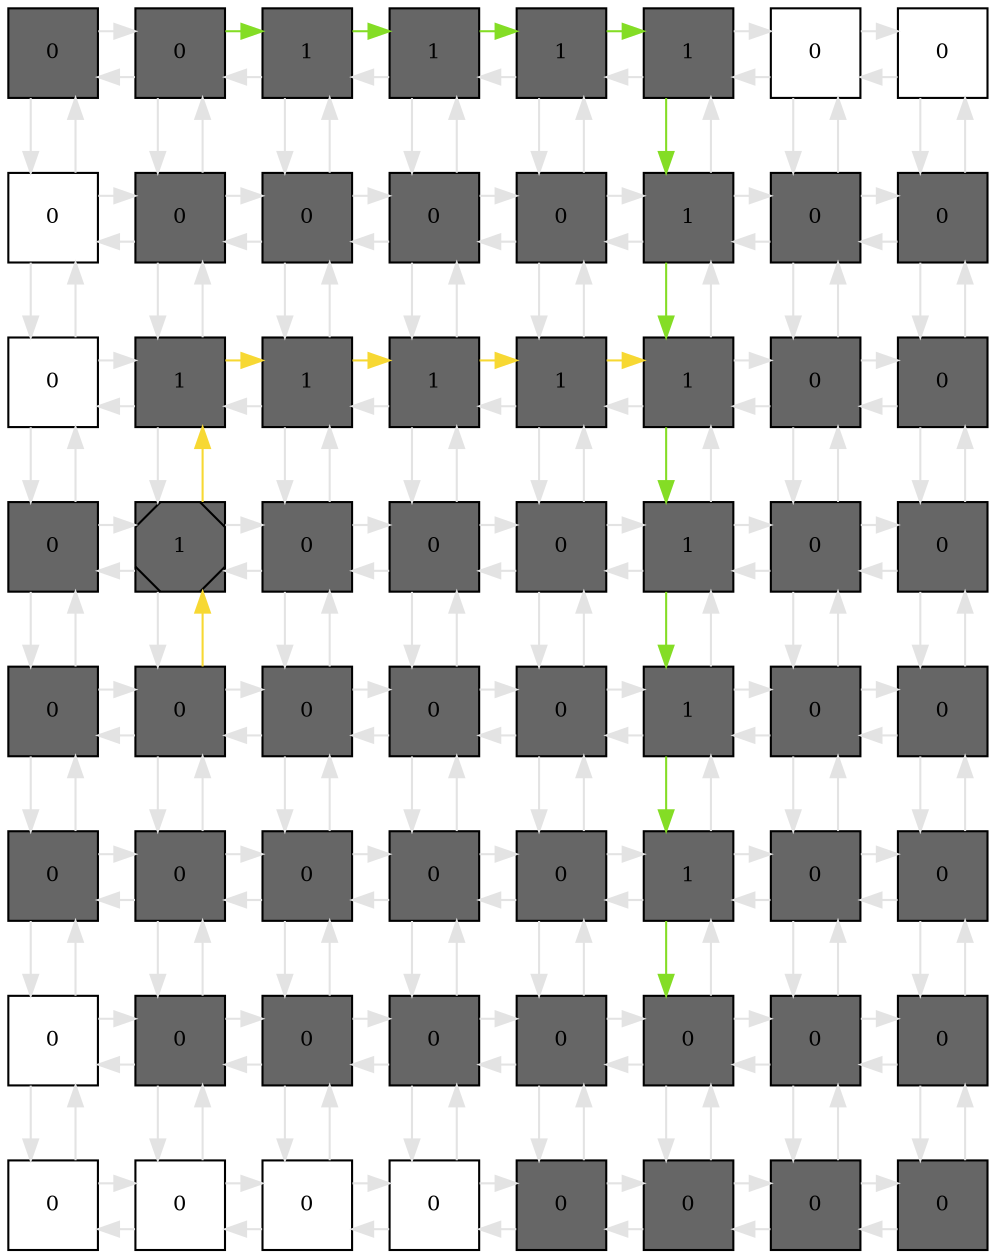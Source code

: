 digraph layout  {
rankdir=TB;
splines=ortho;
node [fixedsize=false, style=filled, width="0.6"];
edge [constraint=false];
0 [fillcolor="#666666", fontsize=10, label=0, shape=square, tooltip="name:  TGFBR_stimulus ,\nin_degree: 2,\nout_degree: 2"];
1 [fillcolor="#666666", fontsize=10, label=0, shape=square, tooltip="name:  TGFBR ,\nin_degree: 3,\nout_degree: 3"];
2 [fillcolor="#666666", fontsize=10, label=1, shape=square, tooltip="name:  SMAD ,\nin_degree: 3,\nout_degree: 3"];
3 [fillcolor="#666666", fontsize=10, label=1, shape=square, tooltip="name:  DNA_damage ,\nin_degree: 3,\nout_degree: 3"];
4 [fillcolor="#666666", fontsize=10, label=1, shape=square, tooltip="name:  notMDM2 ,\nin_degree: 3,\nout_degree: 3"];
5 [fillcolor="#666666", fontsize=10, label=1, shape=square, tooltip="name:  p14 ,\nin_degree: 3,\nout_degree: 3"];
6 [fillcolor="#FFFFFF", fontsize=10, label=0, shape=square, tooltip="name: None,\nin_degree: 3,\nout_degree: 3"];
7 [fillcolor="#FFFFFF", fontsize=10, label=0, shape=square, tooltip="name: None,\nin_degree: 2,\nout_degree: 2"];
8 [fillcolor="#FFFFFF", fontsize=10, label=0, shape=square, tooltip="name: None,\nin_degree: 3,\nout_degree: 3"];
9 [fillcolor="#666666", fontsize=10, label=0, shape=square, tooltip="name:  TAK1 ,\nin_degree: 4,\nout_degree: 4"];
10 [fillcolor="#666666", fontsize=10, label=0, shape=square, tooltip="name:  GADD45 ,\nin_degree: 4,\nout_degree: 4"];
11 [fillcolor="#666666", fontsize=10, label=0, shape=square, tooltip="name:  ATM ,\nin_degree: 4,\nout_degree: 4"];
12 [fillcolor="#666666", fontsize=10, label=0, shape=square, tooltip="name:  p53 ,\nin_degree: 4,\nout_degree: 4"];
13 [fillcolor="#666666", fontsize=10, label=1, shape=square, tooltip="name:  MDM2 ,\nin_degree: 4,\nout_degree: 4"];
14 [fillcolor="#666666", fontsize=10, label=0, shape=square, tooltip="name:  PTEN ,\nin_degree: 4,\nout_degree: 4"];
15 [fillcolor="#666666", fontsize=10, label=0, shape=square, tooltip="name:  Growth_Arrest ,\nin_degree: 3,\nout_degree: 3"];
16 [fillcolor="#FFFFFF", fontsize=10, label=0, shape=square, tooltip="name: None,\nin_degree: 3,\nout_degree: 3"];
17 [fillcolor="#666666", fontsize=10, label=1, shape=square, tooltip="name:  MTK1 ,\nin_degree: 4,\nout_degree: 4"];
18 [fillcolor="#666666", fontsize=10, label=1, shape=square, tooltip="name:  TAOK ,\nin_degree: 4,\nout_degree: 4"];
19 [fillcolor="#666666", fontsize=10, label=1, shape=square, tooltip="name:  BCL2 ,\nin_degree: 4,\nout_degree: 4"];
20 [fillcolor="#666666", fontsize=10, label=1, shape=square, tooltip="name:  Apoptosis ,\nin_degree: 4,\nout_degree: 4"];
21 [fillcolor="#666666", fontsize=10, label=1, shape=square, tooltip="name:  FOXO3 ,\nin_degree: 4,\nout_degree: 4"];
22 [fillcolor="#666666", fontsize=10, label=0, shape=square, tooltip="name:  AKT ,\nin_degree: 4,\nout_degree: 4"];
23 [fillcolor="#666666", fontsize=10, label=0, shape=square, tooltip="name:  p21 ,\nin_degree: 3,\nout_degree: 3"];
24 [fillcolor="#666666", fontsize=10, label=0, shape=square, tooltip="name:  MAX ,\nin_degree: 3,\nout_degree: 3"];
25 [fillcolor="#666666", fontsize=10, label=1, shape=Msquare, tooltip="name:  p38 ,\nin_degree: 4,\nout_degree: 4"];
26 [fillcolor="#666666", fontsize=10, label=0, shape=square, tooltip="name:  ATF2 ,\nin_degree: 4,\nout_degree: 4"];
27 [fillcolor="#666666", fontsize=10, label=0, shape=square, tooltip="name:  CREB ,\nin_degree: 4,\nout_degree: 4"];
28 [fillcolor="#666666", fontsize=10, label=0, shape=square, tooltip="name:  MSK ,\nin_degree: 4,\nout_degree: 4"];
29 [fillcolor="#666666", fontsize=10, label=1, shape=square, tooltip="name:  MYC ,\nin_degree: 4,\nout_degree: 4"];
30 [fillcolor="#666666", fontsize=10, label=0, shape=square, tooltip="name:  PDK1 ,\nin_degree: 4,\nout_degree: 4"];
31 [fillcolor="#666666", fontsize=10, label=0, shape=square, tooltip="name:  Proliferation ,\nin_degree: 3,\nout_degree: 3"];
32 [fillcolor="#666666", fontsize=10, label=0, shape=square, tooltip="name:  notDUSP1 ,\nin_degree: 3,\nout_degree: 3"];
33 [fillcolor="#666666", fontsize=10, label=0, shape=square, tooltip="name:  JNK ,\nin_degree: 4,\nout_degree: 4"];
34 [fillcolor="#666666", fontsize=10, label=0, shape=square, tooltip="name:  MAP3K1_3 ,\nin_degree: 4,\nout_degree: 4"];
35 [fillcolor="#666666", fontsize=10, label=0, shape=square, tooltip="name:  DUSP1 ,\nin_degree: 4,\nout_degree: 4"];
36 [fillcolor="#666666", fontsize=10, label=0, shape=square, tooltip="name:  RAS ,\nin_degree: 4,\nout_degree: 4"];
37 [fillcolor="#666666", fontsize=10, label=1, shape=square, tooltip="name:  PI3K ,\nin_degree: 4,\nout_degree: 4"];
38 [fillcolor="#666666", fontsize=10, label=0, shape=square, tooltip="name:  RAF ,\nin_degree: 4,\nout_degree: 4"];
39 [fillcolor="#666666", fontsize=10, label=0, shape=square, tooltip="name:  p70 ,\nin_degree: 3,\nout_degree: 3"];
40 [fillcolor="#666666", fontsize=10, label=0, shape=square, tooltip="name:  PPP2CA ,\nin_degree: 3,\nout_degree: 3"];
41 [fillcolor="#666666", fontsize=10, label=0, shape=square, tooltip="name:  ELK1 ,\nin_degree: 4,\nout_degree: 4"];
42 [fillcolor="#666666", fontsize=10, label=0, shape=square, tooltip="name:  MEK1_2 ,\nin_degree: 4,\nout_degree: 4"];
43 [fillcolor="#666666", fontsize=10, label=0, shape=square, tooltip="name:  FOS ,\nin_degree: 4,\nout_degree: 4"];
44 [fillcolor="#666666", fontsize=10, label=0, shape=square, tooltip="name:  ERK ,\nin_degree: 4,\nout_degree: 4"];
45 [fillcolor="#666666", fontsize=10, label=1, shape=square, tooltip="name:  GAB1 ,\nin_degree: 4,\nout_degree: 4"];
46 [fillcolor="#666666", fontsize=10, label=0, shape=square, tooltip="name:  PKC ,\nin_degree: 4,\nout_degree: 4"];
47 [fillcolor="#666666", fontsize=10, label=0, shape=square, tooltip="name:  PLCG ,\nin_degree: 3,\nout_degree: 3"];
48 [fillcolor="#FFFFFF", fontsize=10, label=0, shape=square, tooltip="name: None,\nin_degree: 3,\nout_degree: 3"];
49 [fillcolor="#666666", fontsize=10, label=0, shape=square, tooltip="name:  JUN ,\nin_degree: 4,\nout_degree: 4"];
50 [fillcolor="#666666", fontsize=10, label=0, shape=square, tooltip="name:  AP1 ,\nin_degree: 4,\nout_degree: 4"];
51 [fillcolor="#666666", fontsize=10, label=0, shape=square, tooltip="name:  RSK ,\nin_degree: 4,\nout_degree: 4"];
52 [fillcolor="#666666", fontsize=10, label=0, shape=square, tooltip="name:  SOS ,\nin_degree: 4,\nout_degree: 4"];
53 [fillcolor="#666666", fontsize=10, label=0, shape=square, tooltip="name:  GRB2 ,\nin_degree: 4,\nout_degree: 4"];
54 [fillcolor="#666666", fontsize=10, label=0, shape=square, tooltip="name:  EGFR ,\nin_degree: 4,\nout_degree: 4"];
55 [fillcolor="#666666", fontsize=10, label=0, shape=square, tooltip="name:  EGFR_stimulus ,\nin_degree: 3,\nout_degree: 3"];
56 [fillcolor="#FFFFFF", fontsize=10, label=0, shape=square, tooltip="name: None,\nin_degree: 2,\nout_degree: 2"];
57 [fillcolor="#FFFFFF", fontsize=10, label=0, shape=square, tooltip="name: None,\nin_degree: 3,\nout_degree: 3"];
58 [fillcolor="#FFFFFF", fontsize=10, label=0, shape=square, tooltip="name: None,\nin_degree: 3,\nout_degree: 3"];
59 [fillcolor="#FFFFFF", fontsize=10, label=0, shape=square, tooltip="name: None,\nin_degree: 3,\nout_degree: 3"];
60 [fillcolor="#666666", fontsize=10, label=0, shape=square, tooltip="name:  SPRY ,\nin_degree: 3,\nout_degree: 3"];
61 [fillcolor="#666666", fontsize=10, label=0, shape=square, tooltip="name:  FRS2 ,\nin_degree: 3,\nout_degree: 3"];
62 [fillcolor="#666666", fontsize=10, label=0, shape=square, tooltip="name:  FGFR3 ,\nin_degree: 3,\nout_degree: 3"];
63 [fillcolor="#666666", fontsize=10, label=0, shape=square, tooltip="name:  FGFR3_stimulus ,\nin_degree: 2,\nout_degree: 2"];
0 -> 1  [color=grey89, style="penwidth(0.1)", tooltip=" ", weight=1];
0 -> 8  [color=grey89, style="penwidth(0.1)", tooltip=" ", weight=1];
1 -> 0  [color=grey89, style="penwidth(0.1)", tooltip=" ", weight=1];
1 -> 2  [color="#84DD25", style="penwidth(0.1)", tooltip="1( TGFBR ) to 53( GRB2 )", weight=1];
1 -> 9  [color=grey89, style="penwidth(0.1)", tooltip=" ", weight=1];
2 -> 1  [color=grey89, style="penwidth(0.1)", tooltip=" ", weight=1];
2 -> 3  [color="#84DD25", style="penwidth(0.1)", tooltip="1( TGFBR ) to 53( GRB2 )", weight=1];
2 -> 10  [color=grey89, style="penwidth(0.1)", tooltip=" ", weight=1];
3 -> 2  [color=grey89, style="penwidth(0.1)", tooltip=" ", weight=1];
3 -> 4  [color="#84DD25", style="penwidth(0.1)", tooltip="1( TGFBR ) to 53( GRB2 )", weight=1];
3 -> 11  [color=grey89, style="penwidth(0.1)", tooltip=" ", weight=1];
4 -> 3  [color=grey89, style="penwidth(0.1)", tooltip=" ", weight=1];
4 -> 5  [color="#84DD25", style="penwidth(0.1)", tooltip="1( TGFBR ) to 53( GRB2 )", weight=1];
4 -> 12  [color=grey89, style="penwidth(0.1)", tooltip=" ", weight=1];
5 -> 4  [color=grey89, style="penwidth(0.1)", tooltip=" ", weight=1];
5 -> 6  [color=grey89, style="penwidth(0.1)", tooltip=" ", weight=1];
5 -> 13  [color="#84DD25", style="penwidth(0.1)", tooltip="1( TGFBR ) to 53( GRB2 )", weight=1];
6 -> 5  [color=grey89, style="penwidth(0.1)", tooltip=" ", weight=1];
6 -> 7  [color=grey89, style="penwidth(0.1)", tooltip=" ", weight=1];
6 -> 14  [color=grey89, style="penwidth(0.1)", tooltip=" ", weight=1];
7 -> 6  [color=grey89, style="penwidth(0.1)", tooltip=" ", weight=1];
7 -> 15  [color=grey89, style="penwidth(0.1)", tooltip=" ", weight=1];
8 -> 0  [color=grey89, style="penwidth(0.1)", tooltip=" ", weight=1];
8 -> 9  [color=grey89, style="penwidth(0.1)", tooltip=" ", weight=1];
8 -> 16  [color=grey89, style="penwidth(0.1)", tooltip=" ", weight=1];
9 -> 1  [color=grey89, style="penwidth(0.1)", tooltip=" ", weight=1];
9 -> 8  [color=grey89, style="penwidth(0.1)", tooltip=" ", weight=1];
9 -> 10  [color=grey89, style="penwidth(0.1)", tooltip=" ", weight=1];
9 -> 17  [color=grey89, style="penwidth(0.1)", tooltip=" ", weight=1];
10 -> 2  [color=grey89, style="penwidth(0.1)", tooltip=" ", weight=1];
10 -> 9  [color=grey89, style="penwidth(0.1)", tooltip=" ", weight=1];
10 -> 11  [color=grey89, style="penwidth(0.1)", tooltip=" ", weight=1];
10 -> 18  [color=grey89, style="penwidth(0.1)", tooltip=" ", weight=1];
11 -> 3  [color=grey89, style="penwidth(0.1)", tooltip=" ", weight=1];
11 -> 10  [color=grey89, style="penwidth(0.1)", tooltip=" ", weight=1];
11 -> 12  [color=grey89, style="penwidth(0.1)", tooltip=" ", weight=1];
11 -> 19  [color=grey89, style="penwidth(0.1)", tooltip=" ", weight=1];
12 -> 4  [color=grey89, style="penwidth(0.1)", tooltip=" ", weight=1];
12 -> 11  [color=grey89, style="penwidth(0.1)", tooltip=" ", weight=1];
12 -> 13  [color=grey89, style="penwidth(0.1)", tooltip=" ", weight=1];
12 -> 20  [color=grey89, style="penwidth(0.1)", tooltip=" ", weight=1];
13 -> 5  [color=grey89, style="penwidth(0.1)", tooltip=" ", weight=1];
13 -> 12  [color=grey89, style="penwidth(0.1)", tooltip=" ", weight=1];
13 -> 14  [color=grey89, style="penwidth(0.1)", tooltip=" ", weight=1];
13 -> 21  [color="#84DD25", style="penwidth(0.1)", tooltip="1( TGFBR ) to 53( GRB2 )", weight=1];
14 -> 6  [color=grey89, style="penwidth(0.1)", tooltip=" ", weight=1];
14 -> 13  [color=grey89, style="penwidth(0.1)", tooltip=" ", weight=1];
14 -> 15  [color=grey89, style="penwidth(0.1)", tooltip=" ", weight=1];
14 -> 22  [color=grey89, style="penwidth(0.1)", tooltip=" ", weight=1];
15 -> 7  [color=grey89, style="penwidth(0.1)", tooltip=" ", weight=1];
15 -> 14  [color=grey89, style="penwidth(0.1)", tooltip=" ", weight=1];
15 -> 23  [color=grey89, style="penwidth(0.1)", tooltip=" ", weight=1];
16 -> 8  [color=grey89, style="penwidth(0.1)", tooltip=" ", weight=1];
16 -> 17  [color=grey89, style="penwidth(0.1)", tooltip=" ", weight=1];
16 -> 24  [color=grey89, style="penwidth(0.1)", tooltip=" ", weight=1];
17 -> 9  [color=grey89, style="penwidth(0.1)", tooltip=" ", weight=1];
17 -> 16  [color=grey89, style="penwidth(0.1)", tooltip=" ", weight=1];
17 -> 18  [color="#F7D833", style="penwidth(0.1)", tooltip="33( JNK ) to 21( FOXO3 )", weight=1];
17 -> 25  [color=grey89, style="penwidth(0.1)", tooltip=" ", weight=1];
18 -> 10  [color=grey89, style="penwidth(0.1)", tooltip=" ", weight=1];
18 -> 17  [color=grey89, style="penwidth(0.1)", tooltip=" ", weight=1];
18 -> 19  [color="#F7D833", style="penwidth(0.1)", tooltip="33( JNK ) to 21( FOXO3 )", weight=1];
18 -> 26  [color=grey89, style="penwidth(0.1)", tooltip=" ", weight=1];
19 -> 11  [color=grey89, style="penwidth(0.1)", tooltip=" ", weight=1];
19 -> 18  [color=grey89, style="penwidth(0.1)", tooltip=" ", weight=1];
19 -> 20  [color="#F7D833", style="penwidth(0.1)", tooltip="33( JNK ) to 21( FOXO3 )", weight=1];
19 -> 27  [color=grey89, style="penwidth(0.1)", tooltip=" ", weight=1];
20 -> 12  [color=grey89, style="penwidth(0.1)", tooltip=" ", weight=1];
20 -> 19  [color=grey89, style="penwidth(0.1)", tooltip=" ", weight=1];
20 -> 21  [color="#F7D833", style="penwidth(0.1)", tooltip="33( JNK ) to 21( FOXO3 )", weight=1];
20 -> 28  [color=grey89, style="penwidth(0.1)", tooltip=" ", weight=1];
21 -> 13  [color=grey89, style="penwidth(0.1)", tooltip=" ", weight=1];
21 -> 20  [color=grey89, style="penwidth(0.1)", tooltip=" ", weight=1];
21 -> 22  [color=grey89, style="penwidth(0.1)", tooltip=" ", weight=1];
21 -> 29  [color="#84DD25", style="penwidth(0.1)", tooltip="1( TGFBR ) to 53( GRB2 )", weight=1];
22 -> 14  [color=grey89, style="penwidth(0.1)", tooltip=" ", weight=1];
22 -> 21  [color=grey89, style="penwidth(0.1)", tooltip=" ", weight=1];
22 -> 23  [color=grey89, style="penwidth(0.1)", tooltip=" ", weight=1];
22 -> 30  [color=grey89, style="penwidth(0.1)", tooltip=" ", weight=1];
23 -> 15  [color=grey89, style="penwidth(0.1)", tooltip=" ", weight=1];
23 -> 22  [color=grey89, style="penwidth(0.1)", tooltip=" ", weight=1];
23 -> 31  [color=grey89, style="penwidth(0.1)", tooltip=" ", weight=1];
24 -> 16  [color=grey89, style="penwidth(0.1)", tooltip=" ", weight=1];
24 -> 25  [color=grey89, style="penwidth(0.1)", tooltip=" ", weight=1];
24 -> 32  [color=grey89, style="penwidth(0.1)", tooltip=" ", weight=1];
25 -> 17  [color="#F7D833", style="penwidth(0.1)", tooltip="33( JNK ) to 21( FOXO3 )", weight=1];
25 -> 24  [color=grey89, style="penwidth(0.1)", tooltip=" ", weight=1];
25 -> 26  [color=grey89, style="penwidth(0.1)", tooltip=" ", weight=1];
25 -> 33  [color=grey89, style="penwidth(0.1)", tooltip=" ", weight=1];
26 -> 18  [color=grey89, style="penwidth(0.1)", tooltip=" ", weight=1];
26 -> 25  [color=grey89, style="penwidth(0.1)", tooltip=" ", weight=1];
26 -> 27  [color=grey89, style="penwidth(0.1)", tooltip=" ", weight=1];
26 -> 34  [color=grey89, style="penwidth(0.1)", tooltip=" ", weight=1];
27 -> 19  [color=grey89, style="penwidth(0.1)", tooltip=" ", weight=1];
27 -> 26  [color=grey89, style="penwidth(0.1)", tooltip=" ", weight=1];
27 -> 28  [color=grey89, style="penwidth(0.1)", tooltip=" ", weight=1];
27 -> 35  [color=grey89, style="penwidth(0.1)", tooltip=" ", weight=1];
28 -> 20  [color=grey89, style="penwidth(0.1)", tooltip=" ", weight=1];
28 -> 27  [color=grey89, style="penwidth(0.1)", tooltip=" ", weight=1];
28 -> 29  [color=grey89, style="penwidth(0.1)", tooltip=" ", weight=1];
28 -> 36  [color=grey89, style="penwidth(0.1)", tooltip=" ", weight=1];
29 -> 21  [color=grey89, style="penwidth(0.1)", tooltip=" ", weight=1];
29 -> 28  [color=grey89, style="penwidth(0.1)", tooltip=" ", weight=1];
29 -> 30  [color=grey89, style="penwidth(0.1)", tooltip=" ", weight=1];
29 -> 37  [color="#84DD25", style="penwidth(0.1)", tooltip="1( TGFBR ) to 53( GRB2 )", weight=1];
30 -> 22  [color=grey89, style="penwidth(0.1)", tooltip=" ", weight=1];
30 -> 29  [color=grey89, style="penwidth(0.1)", tooltip=" ", weight=1];
30 -> 31  [color=grey89, style="penwidth(0.1)", tooltip=" ", weight=1];
30 -> 38  [color=grey89, style="penwidth(0.1)", tooltip=" ", weight=1];
31 -> 23  [color=grey89, style="penwidth(0.1)", tooltip=" ", weight=1];
31 -> 30  [color=grey89, style="penwidth(0.1)", tooltip=" ", weight=1];
31 -> 39  [color=grey89, style="penwidth(0.1)", tooltip=" ", weight=1];
32 -> 24  [color=grey89, style="penwidth(0.1)", tooltip=" ", weight=1];
32 -> 33  [color=grey89, style="penwidth(0.1)", tooltip=" ", weight=1];
32 -> 40  [color=grey89, style="penwidth(0.1)", tooltip=" ", weight=1];
33 -> 25  [color="#F7D833", style="penwidth(0.1)", tooltip="33( JNK ) to 21( FOXO3 )", weight=1];
33 -> 32  [color=grey89, style="penwidth(0.1)", tooltip=" ", weight=1];
33 -> 34  [color=grey89, style="penwidth(0.1)", tooltip=" ", weight=1];
33 -> 41  [color=grey89, style="penwidth(0.1)", tooltip=" ", weight=1];
34 -> 26  [color=grey89, style="penwidth(0.1)", tooltip=" ", weight=1];
34 -> 33  [color=grey89, style="penwidth(0.1)", tooltip=" ", weight=1];
34 -> 35  [color=grey89, style="penwidth(0.1)", tooltip=" ", weight=1];
34 -> 42  [color=grey89, style="penwidth(0.1)", tooltip=" ", weight=1];
35 -> 27  [color=grey89, style="penwidth(0.1)", tooltip=" ", weight=1];
35 -> 34  [color=grey89, style="penwidth(0.1)", tooltip=" ", weight=1];
35 -> 36  [color=grey89, style="penwidth(0.1)", tooltip=" ", weight=1];
35 -> 43  [color=grey89, style="penwidth(0.1)", tooltip=" ", weight=1];
36 -> 28  [color=grey89, style="penwidth(0.1)", tooltip=" ", weight=1];
36 -> 35  [color=grey89, style="penwidth(0.1)", tooltip=" ", weight=1];
36 -> 37  [color=grey89, style="penwidth(0.1)", tooltip=" ", weight=1];
36 -> 44  [color=grey89, style="penwidth(0.1)", tooltip=" ", weight=1];
37 -> 29  [color=grey89, style="penwidth(0.1)", tooltip=" ", weight=1];
37 -> 36  [color=grey89, style="penwidth(0.1)", tooltip=" ", weight=1];
37 -> 38  [color=grey89, style="penwidth(0.1)", tooltip=" ", weight=1];
37 -> 45  [color="#84DD25", style="penwidth(0.1)", tooltip="1( TGFBR ) to 53( GRB2 )", weight=1];
38 -> 30  [color=grey89, style="penwidth(0.1)", tooltip=" ", weight=1];
38 -> 37  [color=grey89, style="penwidth(0.1)", tooltip=" ", weight=1];
38 -> 39  [color=grey89, style="penwidth(0.1)", tooltip=" ", weight=1];
38 -> 46  [color=grey89, style="penwidth(0.1)", tooltip=" ", weight=1];
39 -> 31  [color=grey89, style="penwidth(0.1)", tooltip=" ", weight=1];
39 -> 38  [color=grey89, style="penwidth(0.1)", tooltip=" ", weight=1];
39 -> 47  [color=grey89, style="penwidth(0.1)", tooltip=" ", weight=1];
40 -> 32  [color=grey89, style="penwidth(0.1)", tooltip=" ", weight=1];
40 -> 41  [color=grey89, style="penwidth(0.1)", tooltip=" ", weight=1];
40 -> 48  [color=grey89, style="penwidth(0.1)", tooltip=" ", weight=1];
41 -> 33  [color=grey89, style="penwidth(0.1)", tooltip=" ", weight=1];
41 -> 40  [color=grey89, style="penwidth(0.1)", tooltip=" ", weight=1];
41 -> 42  [color=grey89, style="penwidth(0.1)", tooltip=" ", weight=1];
41 -> 49  [color=grey89, style="penwidth(0.1)", tooltip=" ", weight=1];
42 -> 34  [color=grey89, style="penwidth(0.1)", tooltip=" ", weight=1];
42 -> 41  [color=grey89, style="penwidth(0.1)", tooltip=" ", weight=1];
42 -> 43  [color=grey89, style="penwidth(0.1)", tooltip=" ", weight=1];
42 -> 50  [color=grey89, style="penwidth(0.1)", tooltip=" ", weight=1];
43 -> 35  [color=grey89, style="penwidth(0.1)", tooltip=" ", weight=1];
43 -> 42  [color=grey89, style="penwidth(0.1)", tooltip=" ", weight=1];
43 -> 44  [color=grey89, style="penwidth(0.1)", tooltip=" ", weight=1];
43 -> 51  [color=grey89, style="penwidth(0.1)", tooltip=" ", weight=1];
44 -> 36  [color=grey89, style="penwidth(0.1)", tooltip=" ", weight=1];
44 -> 43  [color=grey89, style="penwidth(0.1)", tooltip=" ", weight=1];
44 -> 45  [color=grey89, style="penwidth(0.1)", tooltip=" ", weight=1];
44 -> 52  [color=grey89, style="penwidth(0.1)", tooltip=" ", weight=1];
45 -> 37  [color=grey89, style="penwidth(0.1)", tooltip=" ", weight=1];
45 -> 44  [color=grey89, style="penwidth(0.1)", tooltip=" ", weight=1];
45 -> 46  [color=grey89, style="penwidth(0.1)", tooltip=" ", weight=1];
45 -> 53  [color="#84DD25", style="penwidth(0.1)", tooltip="1( TGFBR ) to 53( GRB2 )", weight=1];
46 -> 38  [color=grey89, style="penwidth(0.1)", tooltip=" ", weight=1];
46 -> 45  [color=grey89, style="penwidth(0.1)", tooltip=" ", weight=1];
46 -> 47  [color=grey89, style="penwidth(0.1)", tooltip=" ", weight=1];
46 -> 54  [color=grey89, style="penwidth(0.1)", tooltip=" ", weight=1];
47 -> 39  [color=grey89, style="penwidth(0.1)", tooltip=" ", weight=1];
47 -> 46  [color=grey89, style="penwidth(0.1)", tooltip=" ", weight=1];
47 -> 55  [color=grey89, style="penwidth(0.1)", tooltip=" ", weight=1];
48 -> 40  [color=grey89, style="penwidth(0.1)", tooltip=" ", weight=1];
48 -> 49  [color=grey89, style="penwidth(0.1)", tooltip=" ", weight=1];
48 -> 56  [color=grey89, style="penwidth(0.1)", tooltip=" ", weight=1];
49 -> 41  [color=grey89, style="penwidth(0.1)", tooltip=" ", weight=1];
49 -> 48  [color=grey89, style="penwidth(0.1)", tooltip=" ", weight=1];
49 -> 50  [color=grey89, style="penwidth(0.1)", tooltip=" ", weight=1];
49 -> 57  [color=grey89, style="penwidth(0.1)", tooltip=" ", weight=1];
50 -> 42  [color=grey89, style="penwidth(0.1)", tooltip=" ", weight=1];
50 -> 49  [color=grey89, style="penwidth(0.1)", tooltip=" ", weight=1];
50 -> 51  [color=grey89, style="penwidth(0.1)", tooltip=" ", weight=1];
50 -> 58  [color=grey89, style="penwidth(0.1)", tooltip=" ", weight=1];
51 -> 43  [color=grey89, style="penwidth(0.1)", tooltip=" ", weight=1];
51 -> 50  [color=grey89, style="penwidth(0.1)", tooltip=" ", weight=1];
51 -> 52  [color=grey89, style="penwidth(0.1)", tooltip=" ", weight=1];
51 -> 59  [color=grey89, style="penwidth(0.1)", tooltip=" ", weight=1];
52 -> 44  [color=grey89, style="penwidth(0.1)", tooltip=" ", weight=1];
52 -> 51  [color=grey89, style="penwidth(0.1)", tooltip=" ", weight=1];
52 -> 53  [color=grey89, style="penwidth(0.1)", tooltip=" ", weight=1];
52 -> 60  [color=grey89, style="penwidth(0.1)", tooltip=" ", weight=1];
53 -> 45  [color=grey89, style="penwidth(0.1)", tooltip=" ", weight=1];
53 -> 52  [color=grey89, style="penwidth(0.1)", tooltip=" ", weight=1];
53 -> 54  [color=grey89, style="penwidth(0.1)", tooltip=" ", weight=1];
53 -> 61  [color=grey89, style="penwidth(0.1)", tooltip=" ", weight=1];
54 -> 46  [color=grey89, style="penwidth(0.1)", tooltip=" ", weight=1];
54 -> 53  [color=grey89, style="penwidth(0.1)", tooltip=" ", weight=1];
54 -> 55  [color=grey89, style="penwidth(0.1)", tooltip=" ", weight=1];
54 -> 62  [color=grey89, style="penwidth(0.1)", tooltip=" ", weight=1];
55 -> 47  [color=grey89, style="penwidth(0.1)", tooltip=" ", weight=1];
55 -> 54  [color=grey89, style="penwidth(0.1)", tooltip=" ", weight=1];
55 -> 63  [color=grey89, style="penwidth(0.1)", tooltip=" ", weight=1];
56 -> 48  [color=grey89, style="penwidth(0.1)", tooltip=" ", weight=1];
56 -> 57  [color=grey89, style="penwidth(0.1)", tooltip=" ", weight=1];
57 -> 49  [color=grey89, style="penwidth(0.1)", tooltip=" ", weight=1];
57 -> 56  [color=grey89, style="penwidth(0.1)", tooltip=" ", weight=1];
57 -> 58  [color=grey89, style="penwidth(0.1)", tooltip=" ", weight=1];
58 -> 50  [color=grey89, style="penwidth(0.1)", tooltip=" ", weight=1];
58 -> 57  [color=grey89, style="penwidth(0.1)", tooltip=" ", weight=1];
58 -> 59  [color=grey89, style="penwidth(0.1)", tooltip=" ", weight=1];
59 -> 51  [color=grey89, style="penwidth(0.1)", tooltip=" ", weight=1];
59 -> 58  [color=grey89, style="penwidth(0.1)", tooltip=" ", weight=1];
59 -> 60  [color=grey89, style="penwidth(0.1)", tooltip=" ", weight=1];
60 -> 52  [color=grey89, style="penwidth(0.1)", tooltip=" ", weight=1];
60 -> 59  [color=grey89, style="penwidth(0.1)", tooltip=" ", weight=1];
60 -> 61  [color=grey89, style="penwidth(0.1)", tooltip=" ", weight=1];
61 -> 53  [color=grey89, style="penwidth(0.1)", tooltip=" ", weight=1];
61 -> 60  [color=grey89, style="penwidth(0.1)", tooltip=" ", weight=1];
61 -> 62  [color=grey89, style="penwidth(0.1)", tooltip=" ", weight=1];
62 -> 54  [color=grey89, style="penwidth(0.1)", tooltip=" ", weight=1];
62 -> 61  [color=grey89, style="penwidth(0.1)", tooltip=" ", weight=1];
62 -> 63  [color=grey89, style="penwidth(0.1)", tooltip=" ", weight=1];
63 -> 55  [color=grey89, style="penwidth(0.1)", tooltip=" ", weight=1];
63 -> 62  [color=grey89, style="penwidth(0.1)", tooltip=" ", weight=1];
edge [constraint=true, style=invis];

0 -> 8 -> 16 -> 24 -> 32 -> 40 -> 48 -> 56;
1 -> 9 -> 17 -> 25 -> 33 -> 41 -> 49 -> 57;
2 -> 10 -> 18 -> 26 -> 34 -> 42 -> 50 -> 58;
3 -> 11 -> 19 -> 27 -> 35 -> 43 -> 51 -> 59;
4 -> 12 -> 20 -> 28 -> 36 -> 44 -> 52 -> 60;
5 -> 13 -> 21 -> 29 -> 37 -> 45 -> 53 -> 61;
6 -> 14 -> 22 -> 30 -> 38 -> 46 -> 54 -> 62;
7 -> 15 -> 23 -> 31 -> 39 -> 47 -> 55 -> 63;
rank = same {0 -> 1 -> 2 -> 3 -> 4 -> 5 -> 6 -> 7};
rank = same {8 -> 9 -> 10 -> 11 -> 12 -> 13 -> 14 -> 15};
rank = same {16 -> 17 -> 18 -> 19 -> 20 -> 21 -> 22 -> 23};
rank = same {24 -> 25 -> 26 -> 27 -> 28 -> 29 -> 30 -> 31};
rank = same {32 -> 33 -> 34 -> 35 -> 36 -> 37 -> 38 -> 39};
rank = same {40 -> 41 -> 42 -> 43 -> 44 -> 45 -> 46 -> 47};
rank = same {48 -> 49 -> 50 -> 51 -> 52 -> 53 -> 54 -> 55};
rank = same {56 -> 57 -> 58 -> 59 -> 60 -> 61 -> 62 -> 63};
}